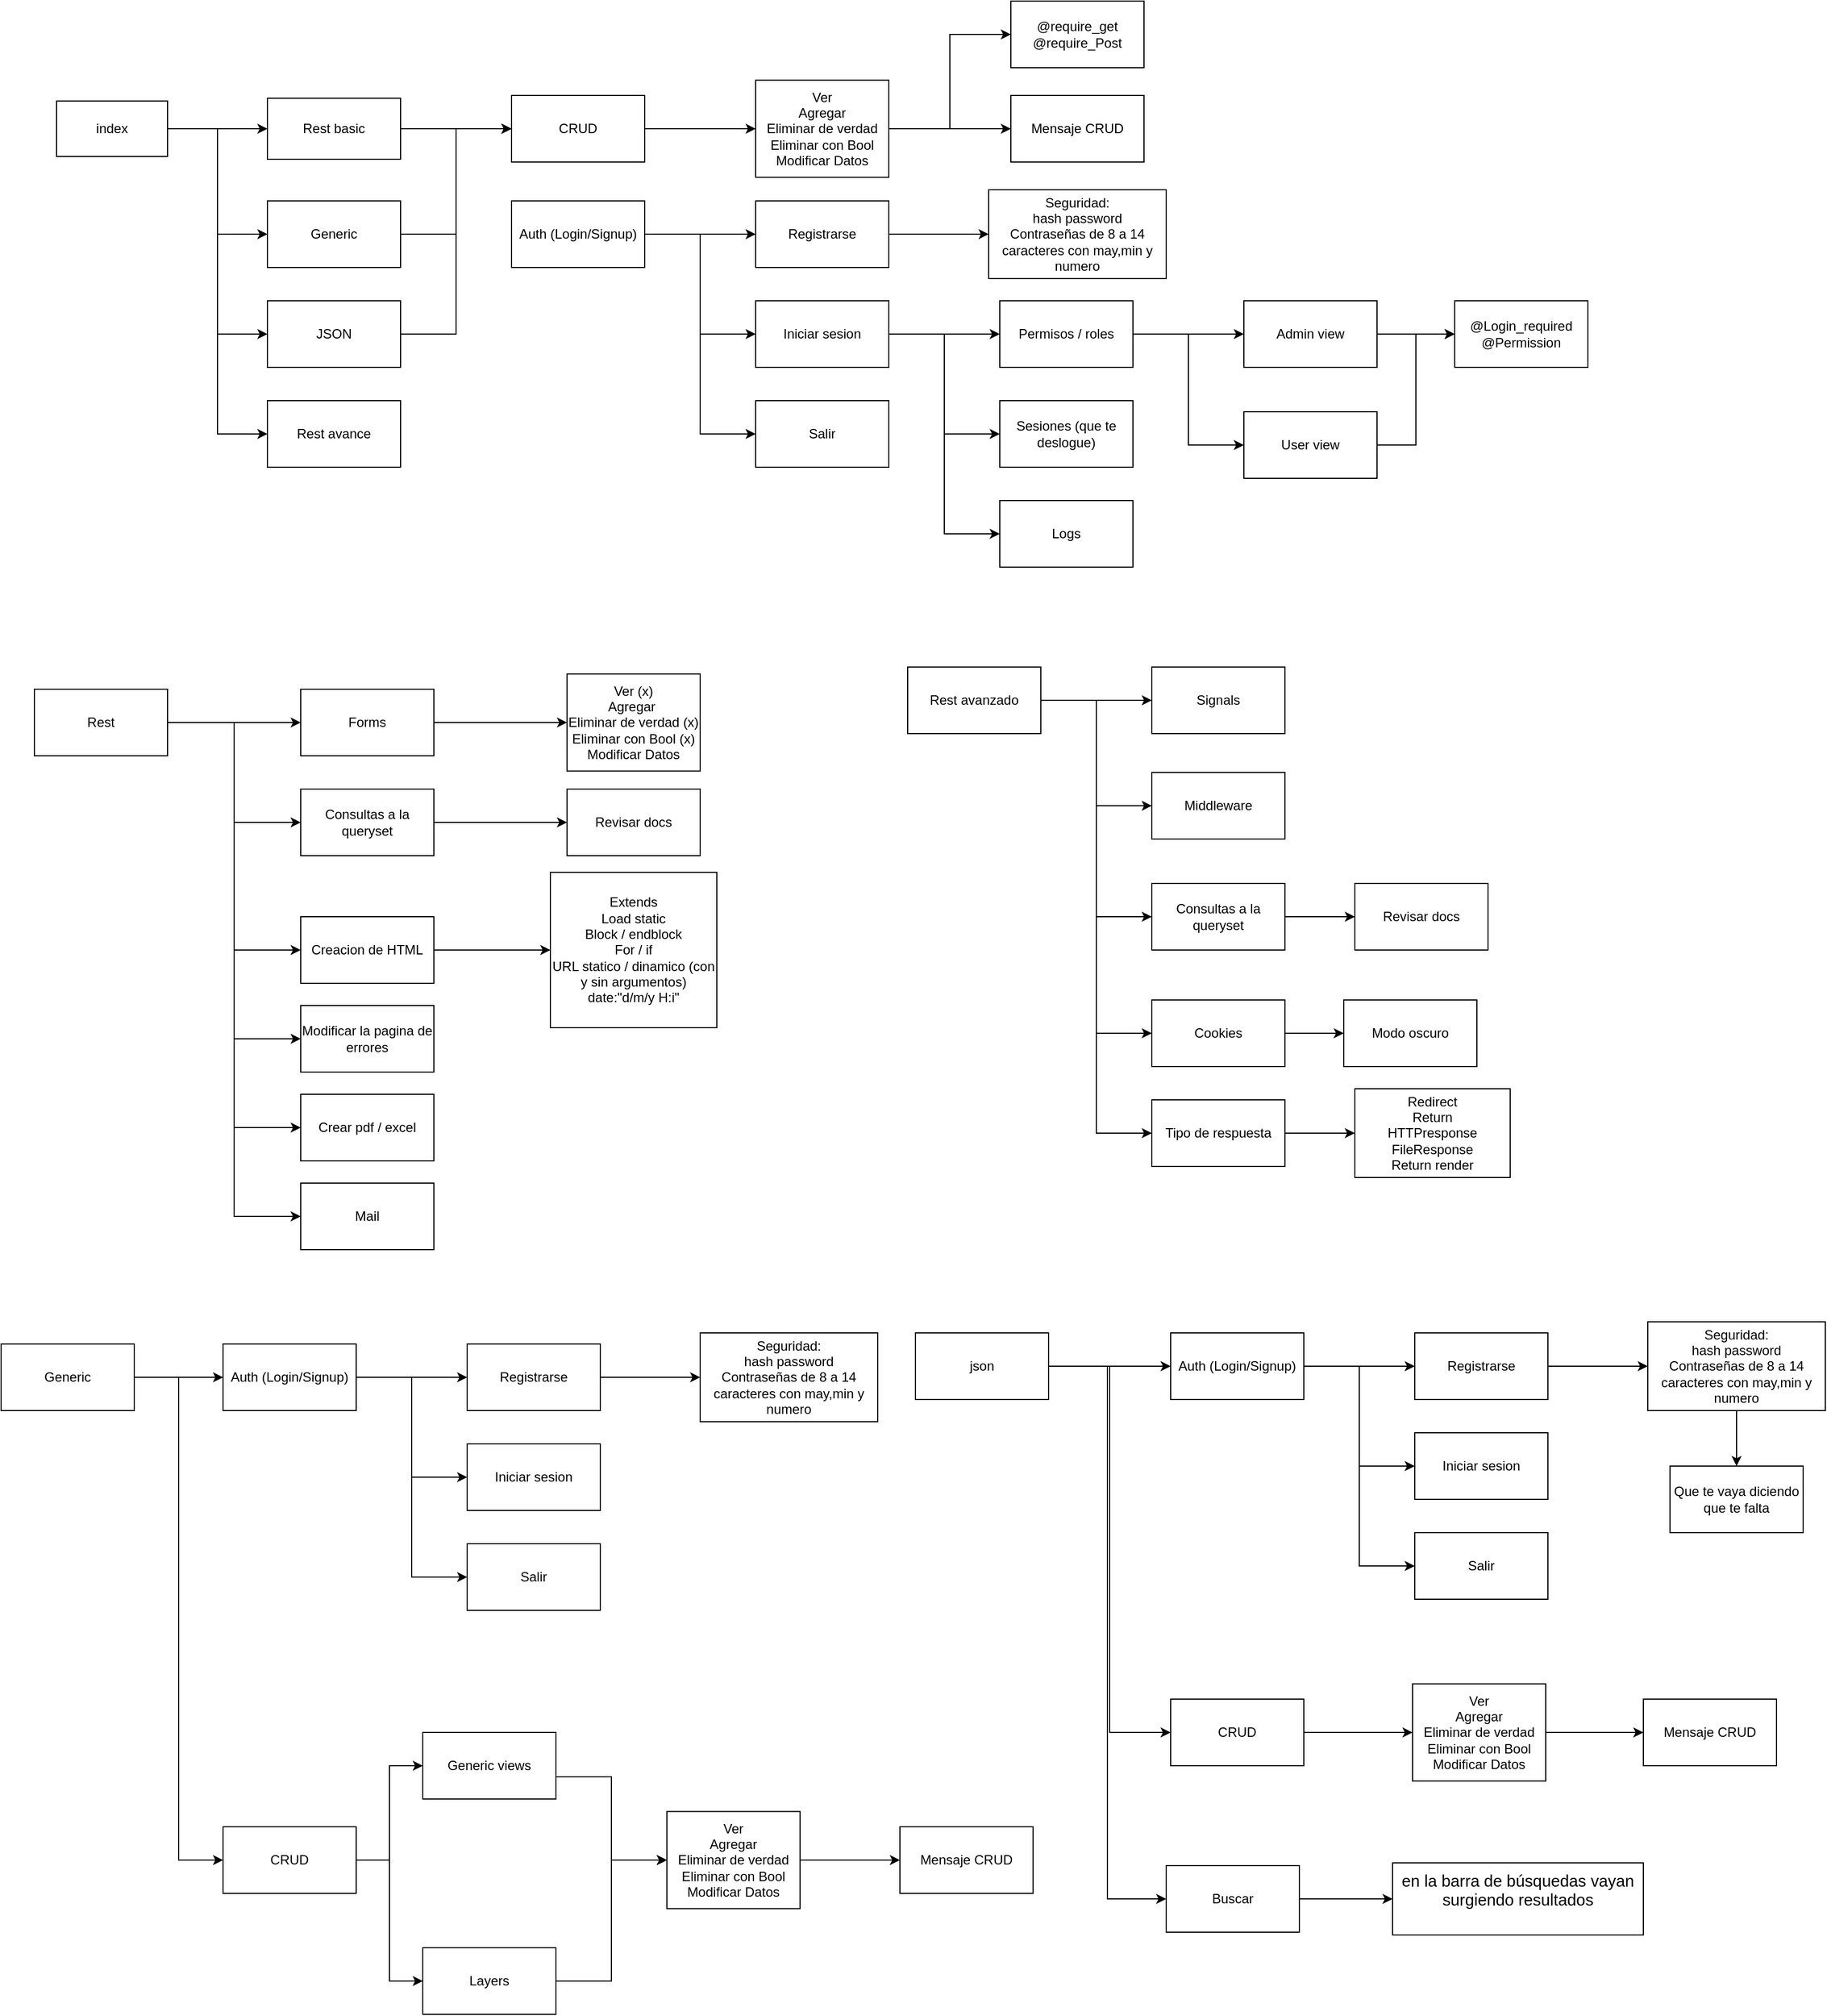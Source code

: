 <mxfile version="28.0.7">
  <diagram name="Página-1" id="XVA2jH9YttZUznENP4qI">
    <mxGraphModel dx="1974" dy="1081" grid="1" gridSize="10" guides="1" tooltips="1" connect="1" arrows="1" fold="1" page="1" pageScale="1" pageWidth="827" pageHeight="1169" math="0" shadow="0">
      <root>
        <mxCell id="0" />
        <mxCell id="1" parent="0" />
        <mxCell id="ERVywc2dRSn74LhgUMte-1" style="edgeStyle=orthogonalEdgeStyle;rounded=0;orthogonalLoop=1;jettySize=auto;html=1;exitX=1;exitY=0.5;exitDx=0;exitDy=0;entryX=0;entryY=0.5;entryDx=0;entryDy=0;" parent="1" source="ERVywc2dRSn74LhgUMte-6" target="ERVywc2dRSn74LhgUMte-8" edge="1">
          <mxGeometry relative="1" as="geometry" />
        </mxCell>
        <mxCell id="ERVywc2dRSn74LhgUMte-2" style="edgeStyle=orthogonalEdgeStyle;rounded=0;orthogonalLoop=1;jettySize=auto;html=1;exitX=1;exitY=0.5;exitDx=0;exitDy=0;entryX=0;entryY=0.5;entryDx=0;entryDy=0;" parent="1" source="ERVywc2dRSn74LhgUMte-6" target="ERVywc2dRSn74LhgUMte-9" edge="1">
          <mxGeometry relative="1" as="geometry" />
        </mxCell>
        <mxCell id="ERVywc2dRSn74LhgUMte-4" style="edgeStyle=orthogonalEdgeStyle;rounded=0;orthogonalLoop=1;jettySize=auto;html=1;exitX=1;exitY=0.5;exitDx=0;exitDy=0;entryX=0;entryY=0.5;entryDx=0;entryDy=0;" parent="1" source="ERVywc2dRSn74LhgUMte-6" target="ERVywc2dRSn74LhgUMte-14" edge="1">
          <mxGeometry relative="1" as="geometry" />
        </mxCell>
        <mxCell id="ERVywc2dRSn74LhgUMte-5" style="edgeStyle=orthogonalEdgeStyle;rounded=0;orthogonalLoop=1;jettySize=auto;html=1;exitX=1;exitY=0.5;exitDx=0;exitDy=0;entryX=0;entryY=0.5;entryDx=0;entryDy=0;" parent="1" source="ERVywc2dRSn74LhgUMte-6" target="ERVywc2dRSn74LhgUMte-16" edge="1">
          <mxGeometry relative="1" as="geometry" />
        </mxCell>
        <mxCell id="ERVywc2dRSn74LhgUMte-6" value="index" style="rounded=0;whiteSpace=wrap;html=1;" parent="1" vertex="1">
          <mxGeometry x="60" y="90" width="100" height="50" as="geometry" />
        </mxCell>
        <mxCell id="ERVywc2dRSn74LhgUMte-7" style="edgeStyle=orthogonalEdgeStyle;rounded=0;orthogonalLoop=1;jettySize=auto;html=1;exitX=1;exitY=0.5;exitDx=0;exitDy=0;entryX=0;entryY=0.5;entryDx=0;entryDy=0;" parent="1" source="ERVywc2dRSn74LhgUMte-8" target="ERVywc2dRSn74LhgUMte-18" edge="1">
          <mxGeometry relative="1" as="geometry" />
        </mxCell>
        <mxCell id="ERVywc2dRSn74LhgUMte-8" value="Rest basic" style="rounded=0;whiteSpace=wrap;html=1;fillColor=light-dark(#FFFFFF,#7EA6E0);" parent="1" vertex="1">
          <mxGeometry x="250" y="87.5" width="120" height="55" as="geometry" />
        </mxCell>
        <mxCell id="ERVywc2dRSn74LhgUMte-9" value="Rest avance" style="rounded=0;whiteSpace=wrap;html=1;" parent="1" vertex="1">
          <mxGeometry x="250" y="360" width="120" height="60" as="geometry" />
        </mxCell>
        <mxCell id="ERVywc2dRSn74LhgUMte-13" style="edgeStyle=orthogonalEdgeStyle;rounded=0;orthogonalLoop=1;jettySize=auto;html=1;exitX=1;exitY=0.5;exitDx=0;exitDy=0;entryX=0;entryY=0.5;entryDx=0;entryDy=0;" parent="1" source="ERVywc2dRSn74LhgUMte-14" target="ERVywc2dRSn74LhgUMte-18" edge="1">
          <mxGeometry relative="1" as="geometry" />
        </mxCell>
        <mxCell id="ERVywc2dRSn74LhgUMte-14" value="JSON" style="rounded=0;whiteSpace=wrap;html=1;fillColor=light-dark(#FFFFFF,#7EA6E0);" parent="1" vertex="1">
          <mxGeometry x="250" y="270" width="120" height="60" as="geometry" />
        </mxCell>
        <mxCell id="ERVywc2dRSn74LhgUMte-15" style="edgeStyle=orthogonalEdgeStyle;rounded=0;orthogonalLoop=1;jettySize=auto;html=1;exitX=1;exitY=0.5;exitDx=0;exitDy=0;entryX=0;entryY=0.5;entryDx=0;entryDy=0;" parent="1" source="ERVywc2dRSn74LhgUMte-16" target="ERVywc2dRSn74LhgUMte-18" edge="1">
          <mxGeometry relative="1" as="geometry" />
        </mxCell>
        <mxCell id="ERVywc2dRSn74LhgUMte-16" value="Generic" style="rounded=0;whiteSpace=wrap;html=1;fillColor=light-dark(#FFFFFF,#7EA6E0);" parent="1" vertex="1">
          <mxGeometry x="250" y="180" width="120" height="60" as="geometry" />
        </mxCell>
        <mxCell id="ERVywc2dRSn74LhgUMte-17" style="edgeStyle=orthogonalEdgeStyle;rounded=0;orthogonalLoop=1;jettySize=auto;html=1;exitX=1;exitY=0.5;exitDx=0;exitDy=0;entryX=0;entryY=0.5;entryDx=0;entryDy=0;" parent="1" source="ERVywc2dRSn74LhgUMte-18" target="ERVywc2dRSn74LhgUMte-21" edge="1">
          <mxGeometry relative="1" as="geometry" />
        </mxCell>
        <mxCell id="ERVywc2dRSn74LhgUMte-18" value="CRUD" style="rounded=0;whiteSpace=wrap;html=1;fillColor=light-dark(#FFFFFF,#7EA6E0);" parent="1" vertex="1">
          <mxGeometry x="470" y="85" width="120" height="60" as="geometry" />
        </mxCell>
        <mxCell id="ERVywc2dRSn74LhgUMte-19" style="edgeStyle=orthogonalEdgeStyle;rounded=0;orthogonalLoop=1;jettySize=auto;html=1;exitX=1;exitY=0.5;exitDx=0;exitDy=0;entryX=0;entryY=0.5;entryDx=0;entryDy=0;" parent="1" source="ERVywc2dRSn74LhgUMte-21" target="ERVywc2dRSn74LhgUMte-56" edge="1">
          <mxGeometry relative="1" as="geometry" />
        </mxCell>
        <mxCell id="ERVywc2dRSn74LhgUMte-20" style="edgeStyle=orthogonalEdgeStyle;rounded=0;orthogonalLoop=1;jettySize=auto;html=1;exitX=1;exitY=0.5;exitDx=0;exitDy=0;" parent="1" source="ERVywc2dRSn74LhgUMte-21" target="ERVywc2dRSn74LhgUMte-58" edge="1">
          <mxGeometry relative="1" as="geometry" />
        </mxCell>
        <mxCell id="ERVywc2dRSn74LhgUMte-21" value="Ver&lt;div&gt;Agregar&lt;/div&gt;&lt;div&gt;Eliminar de verdad&lt;/div&gt;&lt;div&gt;Eliminar con Bool&lt;/div&gt;&lt;div&gt;Modificar Datos&lt;/div&gt;" style="rounded=0;whiteSpace=wrap;html=1;fillColor=light-dark(#FFFFFF,#7EA6E0);" parent="1" vertex="1">
          <mxGeometry x="690" y="71.25" width="120" height="87.5" as="geometry" />
        </mxCell>
        <mxCell id="ERVywc2dRSn74LhgUMte-22" style="edgeStyle=orthogonalEdgeStyle;rounded=0;orthogonalLoop=1;jettySize=auto;html=1;exitX=1;exitY=0.5;exitDx=0;exitDy=0;entryX=0;entryY=0.5;entryDx=0;entryDy=0;" parent="1" source="ERVywc2dRSn74LhgUMte-25" target="ERVywc2dRSn74LhgUMte-27" edge="1">
          <mxGeometry relative="1" as="geometry" />
        </mxCell>
        <mxCell id="ERVywc2dRSn74LhgUMte-23" style="edgeStyle=orthogonalEdgeStyle;rounded=0;orthogonalLoop=1;jettySize=auto;html=1;exitX=1;exitY=0.5;exitDx=0;exitDy=0;entryX=0;entryY=0.5;entryDx=0;entryDy=0;" parent="1" source="ERVywc2dRSn74LhgUMte-25" target="ERVywc2dRSn74LhgUMte-31" edge="1">
          <mxGeometry relative="1" as="geometry" />
        </mxCell>
        <mxCell id="ERVywc2dRSn74LhgUMte-24" style="edgeStyle=orthogonalEdgeStyle;rounded=0;orthogonalLoop=1;jettySize=auto;html=1;exitX=1;exitY=0.5;exitDx=0;exitDy=0;entryX=0;entryY=0.5;entryDx=0;entryDy=0;" parent="1" source="ERVywc2dRSn74LhgUMte-25" target="ERVywc2dRSn74LhgUMte-38" edge="1">
          <mxGeometry relative="1" as="geometry" />
        </mxCell>
        <mxCell id="ERVywc2dRSn74LhgUMte-25" value="Auth (Login/Signup)" style="rounded=0;whiteSpace=wrap;html=1;fillColor=light-dark(#FFFFFF,#7EA6E0);" parent="1" vertex="1">
          <mxGeometry x="470" y="180" width="120" height="60" as="geometry" />
        </mxCell>
        <mxCell id="ERVywc2dRSn74LhgUMte-26" style="edgeStyle=orthogonalEdgeStyle;rounded=0;orthogonalLoop=1;jettySize=auto;html=1;exitX=1;exitY=0.5;exitDx=0;exitDy=0;entryX=0;entryY=0.5;entryDx=0;entryDy=0;" parent="1" source="ERVywc2dRSn74LhgUMte-27" target="ERVywc2dRSn74LhgUMte-32" edge="1">
          <mxGeometry relative="1" as="geometry" />
        </mxCell>
        <mxCell id="ERVywc2dRSn74LhgUMte-27" value="Registrarse" style="rounded=0;whiteSpace=wrap;html=1;fillColor=light-dark(#FFFFFF,#7EA6E0);" parent="1" vertex="1">
          <mxGeometry x="690" y="180" width="120" height="60" as="geometry" />
        </mxCell>
        <mxCell id="ERVywc2dRSn74LhgUMte-28" style="edgeStyle=orthogonalEdgeStyle;rounded=0;orthogonalLoop=1;jettySize=auto;html=1;exitX=1;exitY=0.5;exitDx=0;exitDy=0;" parent="1" source="ERVywc2dRSn74LhgUMte-31" target="ERVywc2dRSn74LhgUMte-35" edge="1">
          <mxGeometry relative="1" as="geometry" />
        </mxCell>
        <mxCell id="ERVywc2dRSn74LhgUMte-29" style="edgeStyle=orthogonalEdgeStyle;rounded=0;orthogonalLoop=1;jettySize=auto;html=1;exitX=1;exitY=0.5;exitDx=0;exitDy=0;entryX=0;entryY=0.5;entryDx=0;entryDy=0;" parent="1" source="ERVywc2dRSn74LhgUMte-31" target="ERVywc2dRSn74LhgUMte-36" edge="1">
          <mxGeometry relative="1" as="geometry" />
        </mxCell>
        <mxCell id="ERVywc2dRSn74LhgUMte-30" style="edgeStyle=orthogonalEdgeStyle;rounded=0;orthogonalLoop=1;jettySize=auto;html=1;exitX=1;exitY=0.5;exitDx=0;exitDy=0;entryX=0;entryY=0.5;entryDx=0;entryDy=0;" parent="1" source="ERVywc2dRSn74LhgUMte-31" target="ERVywc2dRSn74LhgUMte-37" edge="1">
          <mxGeometry relative="1" as="geometry" />
        </mxCell>
        <mxCell id="ERVywc2dRSn74LhgUMte-31" value="Iniciar sesion" style="rounded=0;whiteSpace=wrap;html=1;fillColor=light-dark(#FFFFFF,#7EA6E0);" parent="1" vertex="1">
          <mxGeometry x="690" y="270" width="120" height="60" as="geometry" />
        </mxCell>
        <mxCell id="ERVywc2dRSn74LhgUMte-32" value="Seguridad:&lt;div&gt;hash password&lt;/div&gt;&lt;div&gt;Contraseñas de 8 a 14 caracteres con may,min y numero&lt;/div&gt;" style="rounded=0;whiteSpace=wrap;html=1;fillColor=light-dark(#FFFFFF,#7EA6E0);" parent="1" vertex="1">
          <mxGeometry x="900" y="170" width="160" height="80" as="geometry" />
        </mxCell>
        <mxCell id="ERVywc2dRSn74LhgUMte-33" style="edgeStyle=orthogonalEdgeStyle;rounded=0;orthogonalLoop=1;jettySize=auto;html=1;exitX=1;exitY=0.5;exitDx=0;exitDy=0;" parent="1" source="ERVywc2dRSn74LhgUMte-35" target="ERVywc2dRSn74LhgUMte-40" edge="1">
          <mxGeometry relative="1" as="geometry" />
        </mxCell>
        <mxCell id="ERVywc2dRSn74LhgUMte-34" style="edgeStyle=orthogonalEdgeStyle;rounded=0;orthogonalLoop=1;jettySize=auto;html=1;exitX=1;exitY=0.5;exitDx=0;exitDy=0;entryX=0;entryY=0.5;entryDx=0;entryDy=0;" parent="1" source="ERVywc2dRSn74LhgUMte-35" target="ERVywc2dRSn74LhgUMte-42" edge="1">
          <mxGeometry relative="1" as="geometry" />
        </mxCell>
        <mxCell id="ERVywc2dRSn74LhgUMte-35" value="Permisos / roles" style="rounded=0;whiteSpace=wrap;html=1;fillColor=light-dark(#FFFFFF,#7EA6E0);" parent="1" vertex="1">
          <mxGeometry x="910" y="270" width="120" height="60" as="geometry" />
        </mxCell>
        <mxCell id="ERVywc2dRSn74LhgUMte-36" value="Sesiones (que te deslogue)" style="rounded=0;whiteSpace=wrap;html=1;fillColor=light-dark(#FFFFFF,#7EA6E0);" parent="1" vertex="1">
          <mxGeometry x="910" y="360" width="120" height="60" as="geometry" />
        </mxCell>
        <mxCell id="ERVywc2dRSn74LhgUMte-37" value="Logs" style="rounded=0;whiteSpace=wrap;html=1;fillColor=light-dark(#FFFFFF,#7EA6E0);" parent="1" vertex="1">
          <mxGeometry x="910" y="450" width="120" height="60" as="geometry" />
        </mxCell>
        <mxCell id="ERVywc2dRSn74LhgUMte-38" value="Salir" style="rounded=0;whiteSpace=wrap;html=1;fillColor=light-dark(#FFFFFF,#7EA6E0);" parent="1" vertex="1">
          <mxGeometry x="690" y="360" width="120" height="60" as="geometry" />
        </mxCell>
        <mxCell id="ERVywc2dRSn74LhgUMte-39" style="edgeStyle=orthogonalEdgeStyle;rounded=0;orthogonalLoop=1;jettySize=auto;html=1;exitX=1;exitY=0.5;exitDx=0;exitDy=0;entryX=0;entryY=0.5;entryDx=0;entryDy=0;" parent="1" source="ERVywc2dRSn74LhgUMte-40" target="ERVywc2dRSn74LhgUMte-55" edge="1">
          <mxGeometry relative="1" as="geometry" />
        </mxCell>
        <mxCell id="ERVywc2dRSn74LhgUMte-40" value="Admin view" style="rounded=0;whiteSpace=wrap;html=1;fillColor=light-dark(#FFFFFF,#7EA6E0);" parent="1" vertex="1">
          <mxGeometry x="1130" y="270" width="120" height="60" as="geometry" />
        </mxCell>
        <mxCell id="ERVywc2dRSn74LhgUMte-41" style="edgeStyle=orthogonalEdgeStyle;rounded=0;orthogonalLoop=1;jettySize=auto;html=1;exitX=1;exitY=0.5;exitDx=0;exitDy=0;entryX=0;entryY=0.5;entryDx=0;entryDy=0;" parent="1" source="ERVywc2dRSn74LhgUMte-42" target="ERVywc2dRSn74LhgUMte-55" edge="1">
          <mxGeometry relative="1" as="geometry" />
        </mxCell>
        <mxCell id="ERVywc2dRSn74LhgUMte-42" value="User view" style="rounded=0;whiteSpace=wrap;html=1;fillColor=light-dark(#FFFFFF,#7EA6E0);" parent="1" vertex="1">
          <mxGeometry x="1130" y="370" width="120" height="60" as="geometry" />
        </mxCell>
        <mxCell id="ERVywc2dRSn74LhgUMte-43" style="edgeStyle=orthogonalEdgeStyle;rounded=0;orthogonalLoop=1;jettySize=auto;html=1;exitX=1;exitY=0.5;exitDx=0;exitDy=0;entryX=0;entryY=0.5;entryDx=0;entryDy=0;" parent="1" source="ERVywc2dRSn74LhgUMte-48" target="ERVywc2dRSn74LhgUMte-53" edge="1">
          <mxGeometry relative="1" as="geometry" />
        </mxCell>
        <mxCell id="ERVywc2dRSn74LhgUMte-44" style="edgeStyle=orthogonalEdgeStyle;rounded=0;orthogonalLoop=1;jettySize=auto;html=1;exitX=1;exitY=0.5;exitDx=0;exitDy=0;entryX=0;entryY=0.5;entryDx=0;entryDy=0;" parent="1" source="ERVywc2dRSn74LhgUMte-48" target="ERVywc2dRSn74LhgUMte-57" edge="1">
          <mxGeometry relative="1" as="geometry" />
        </mxCell>
        <mxCell id="ERVywc2dRSn74LhgUMte-45" style="edgeStyle=orthogonalEdgeStyle;rounded=0;orthogonalLoop=1;jettySize=auto;html=1;exitX=1;exitY=0.5;exitDx=0;exitDy=0;entryX=0;entryY=0.5;entryDx=0;entryDy=0;" parent="1" source="ERVywc2dRSn74LhgUMte-48" target="ERVywc2dRSn74LhgUMte-64" edge="1">
          <mxGeometry relative="1" as="geometry" />
        </mxCell>
        <mxCell id="ERVywc2dRSn74LhgUMte-46" style="edgeStyle=orthogonalEdgeStyle;rounded=0;orthogonalLoop=1;jettySize=auto;html=1;exitX=1;exitY=0.5;exitDx=0;exitDy=0;entryX=0;entryY=0.5;entryDx=0;entryDy=0;" parent="1" source="ERVywc2dRSn74LhgUMte-48" target="ERVywc2dRSn74LhgUMte-67" edge="1">
          <mxGeometry relative="1" as="geometry" />
        </mxCell>
        <mxCell id="ERVywc2dRSn74LhgUMte-47" style="edgeStyle=orthogonalEdgeStyle;rounded=0;orthogonalLoop=1;jettySize=auto;html=1;exitX=1;exitY=0.5;exitDx=0;exitDy=0;entryX=0;entryY=0.5;entryDx=0;entryDy=0;" parent="1" source="ERVywc2dRSn74LhgUMte-48" target="ERVywc2dRSn74LhgUMte-68" edge="1">
          <mxGeometry relative="1" as="geometry" />
        </mxCell>
        <mxCell id="ERVywc2dRSn74LhgUMte-48" value="Rest" style="rounded=0;whiteSpace=wrap;html=1;fillColor=light-dark(#FFFFFF,#7EA6E0);" parent="1" vertex="1">
          <mxGeometry x="40" y="620" width="120" height="60" as="geometry" />
        </mxCell>
        <mxCell id="ERVywc2dRSn74LhgUMte-49" style="edgeStyle=orthogonalEdgeStyle;rounded=0;orthogonalLoop=1;jettySize=auto;html=1;exitX=1;exitY=0.5;exitDx=0;exitDy=0;entryX=0;entryY=0.5;entryDx=0;entryDy=0;fillColor=light-dark(#FFFFFF,transparent);" parent="1" source="ERVywc2dRSn74LhgUMte-50" target="ERVywc2dRSn74LhgUMte-51" edge="1">
          <mxGeometry relative="1" as="geometry" />
        </mxCell>
        <mxCell id="ERVywc2dRSn74LhgUMte-50" value="Tipo de respuesta" style="rounded=0;whiteSpace=wrap;html=1;fillColor=light-dark(#FFFFFF,transparent);" parent="1" vertex="1">
          <mxGeometry x="1047" y="990" width="120" height="60" as="geometry" />
        </mxCell>
        <mxCell id="ERVywc2dRSn74LhgUMte-51" value="Redirect&lt;div&gt;Return&lt;/div&gt;&lt;div&gt;HTTPresponse&lt;/div&gt;&lt;div&gt;FileResponse&lt;/div&gt;&lt;div&gt;Return render&lt;/div&gt;" style="rounded=0;whiteSpace=wrap;html=1;fillColor=light-dark(#FFFFFF,transparent);" parent="1" vertex="1">
          <mxGeometry x="1230" y="980" width="140" height="80" as="geometry" />
        </mxCell>
        <mxCell id="ERVywc2dRSn74LhgUMte-52" style="edgeStyle=orthogonalEdgeStyle;rounded=0;orthogonalLoop=1;jettySize=auto;html=1;exitX=1;exitY=0.5;exitDx=0;exitDy=0;entryX=0;entryY=0.5;entryDx=0;entryDy=0;" parent="1" source="ERVywc2dRSn74LhgUMte-53" target="ERVywc2dRSn74LhgUMte-54" edge="1">
          <mxGeometry relative="1" as="geometry" />
        </mxCell>
        <mxCell id="ERVywc2dRSn74LhgUMte-53" value="Consultas a la queryset" style="rounded=0;whiteSpace=wrap;html=1;fillColor=light-dark(#FFFFFF,#7EA6E0);" parent="1" vertex="1">
          <mxGeometry x="280" y="710" width="120" height="60" as="geometry" />
        </mxCell>
        <mxCell id="ERVywc2dRSn74LhgUMte-54" value="Revisar docs" style="rounded=0;whiteSpace=wrap;html=1;fillColor=light-dark(#FFFFFF,#7EA6E0);" parent="1" vertex="1">
          <mxGeometry x="520" y="710" width="120" height="60" as="geometry" />
        </mxCell>
        <mxCell id="ERVywc2dRSn74LhgUMte-55" value="@Login_required&lt;div&gt;@Permission&lt;/div&gt;" style="rounded=0;whiteSpace=wrap;html=1;fillColor=light-dark(#FFFFFF,#7EA6E0);" parent="1" vertex="1">
          <mxGeometry x="1320" y="270" width="120" height="60" as="geometry" />
        </mxCell>
        <mxCell id="ERVywc2dRSn74LhgUMte-56" value="@require_get&lt;div&gt;@require_Post&lt;/div&gt;" style="rounded=0;whiteSpace=wrap;html=1;fillColor=light-dark(#FFFFFF,#7EA6E0);" parent="1" vertex="1">
          <mxGeometry x="920" width="120" height="60" as="geometry" />
        </mxCell>
        <mxCell id="ERVywc2dRSn74LhgUMte-57" value="Modificar la pagina de errores" style="rounded=0;whiteSpace=wrap;html=1;fillColor=light-dark(#FFFFFF,#7EA6E0);" parent="1" vertex="1">
          <mxGeometry x="280" y="905" width="120" height="60" as="geometry" />
        </mxCell>
        <mxCell id="ERVywc2dRSn74LhgUMte-58" value="Mensaje CRUD" style="rounded=0;whiteSpace=wrap;html=1;fillColor=light-dark(#FFFFFF,#7EA6E0);" parent="1" vertex="1">
          <mxGeometry x="920" y="85" width="120" height="60" as="geometry" />
        </mxCell>
        <mxCell id="ERVywc2dRSn74LhgUMte-59" value="" style="edgeStyle=orthogonalEdgeStyle;rounded=0;orthogonalLoop=1;jettySize=auto;html=1;exitX=1;exitY=0.5;exitDx=0;exitDy=0;entryX=0;entryY=0.5;entryDx=0;entryDy=0;" parent="1" source="ERVywc2dRSn74LhgUMte-48" target="ERVywc2dRSn74LhgUMte-61" edge="1">
          <mxGeometry relative="1" as="geometry">
            <mxPoint x="160" y="625" as="sourcePoint" />
            <mxPoint x="280" y="945" as="targetPoint" />
          </mxGeometry>
        </mxCell>
        <mxCell id="ERVywc2dRSn74LhgUMte-60" style="edgeStyle=orthogonalEdgeStyle;rounded=0;orthogonalLoop=1;jettySize=auto;html=1;exitX=1;exitY=0.5;exitDx=0;exitDy=0;entryX=0;entryY=0.5;entryDx=0;entryDy=0;" parent="1" source="ERVywc2dRSn74LhgUMte-61" target="ERVywc2dRSn74LhgUMte-62" edge="1">
          <mxGeometry relative="1" as="geometry" />
        </mxCell>
        <mxCell id="ERVywc2dRSn74LhgUMte-61" value="Creacion de HTML" style="rounded=0;whiteSpace=wrap;html=1;fillColor=light-dark(#FFFFFF,#7EA6E0);" parent="1" vertex="1">
          <mxGeometry x="280" y="825" width="120" height="60" as="geometry" />
        </mxCell>
        <mxCell id="ERVywc2dRSn74LhgUMte-62" value="Extends&lt;div&gt;Load static&lt;/div&gt;&lt;div&gt;Block / endblock&lt;/div&gt;&lt;div&gt;For / if&lt;/div&gt;&lt;div&gt;URL statico / dinamico (con y sin argumentos)&lt;/div&gt;&lt;div&gt;date:&quot;d/m/y H:i&quot;&lt;/div&gt;" style="rounded=0;whiteSpace=wrap;html=1;fillColor=light-dark(#FFFFFF,#7EA6E0);" parent="1" vertex="1">
          <mxGeometry x="505" y="785" width="150" height="140" as="geometry" />
        </mxCell>
        <mxCell id="ERVywc2dRSn74LhgUMte-63" style="edgeStyle=orthogonalEdgeStyle;rounded=0;orthogonalLoop=1;jettySize=auto;html=1;exitX=1;exitY=0.5;exitDx=0;exitDy=0;entryX=0;entryY=0.5;entryDx=0;entryDy=0;" parent="1" source="ERVywc2dRSn74LhgUMte-64" target="ERVywc2dRSn74LhgUMte-81" edge="1">
          <mxGeometry relative="1" as="geometry" />
        </mxCell>
        <mxCell id="ERVywc2dRSn74LhgUMte-64" value="Forms" style="rounded=0;whiteSpace=wrap;html=1;fillColor=light-dark(#FFFFFF,#7EA6E0);" parent="1" vertex="1">
          <mxGeometry x="280" y="620" width="120" height="60" as="geometry" />
        </mxCell>
        <mxCell id="ERVywc2dRSn74LhgUMte-65" value="Signals" style="rounded=0;whiteSpace=wrap;html=1;fillColor=light-dark(#FFFFFF,transparent);" parent="1" vertex="1">
          <mxGeometry x="1047" y="600" width="120" height="60" as="geometry" />
        </mxCell>
        <mxCell id="ERVywc2dRSn74LhgUMte-66" value="Middleware" style="rounded=0;whiteSpace=wrap;html=1;fillColor=light-dark(#FFFFFF,transparent);" parent="1" vertex="1">
          <mxGeometry x="1047" y="695" width="120" height="60" as="geometry" />
        </mxCell>
        <mxCell id="ERVywc2dRSn74LhgUMte-67" value="Mail" style="rounded=0;whiteSpace=wrap;html=1;fillColor=light-dark(#FFFFFF,#7EA6E0);" parent="1" vertex="1">
          <mxGeometry x="280" y="1065" width="120" height="60" as="geometry" />
        </mxCell>
        <mxCell id="ERVywc2dRSn74LhgUMte-68" value="Crear pdf / excel" style="rounded=0;whiteSpace=wrap;html=1;fillColor=light-dark(#FFFFFF,#7EA6E0);" parent="1" vertex="1">
          <mxGeometry x="280" y="985" width="120" height="60" as="geometry" />
        </mxCell>
        <mxCell id="ERVywc2dRSn74LhgUMte-69" style="edgeStyle=orthogonalEdgeStyle;rounded=0;orthogonalLoop=1;jettySize=auto;html=1;exitX=1;exitY=0.5;exitDx=0;exitDy=0;entryX=0;entryY=0.5;entryDx=0;entryDy=0;fillColor=light-dark(#FFFFFF,transparent);" parent="1" source="ERVywc2dRSn74LhgUMte-74" target="ERVywc2dRSn74LhgUMte-65" edge="1">
          <mxGeometry relative="1" as="geometry" />
        </mxCell>
        <mxCell id="ERVywc2dRSn74LhgUMte-70" style="edgeStyle=orthogonalEdgeStyle;rounded=0;orthogonalLoop=1;jettySize=auto;html=1;exitX=1;exitY=0.5;exitDx=0;exitDy=0;entryX=0;entryY=0.5;entryDx=0;entryDy=0;fillColor=light-dark(#FFFFFF,transparent);" parent="1" source="ERVywc2dRSn74LhgUMte-74" target="ERVywc2dRSn74LhgUMte-66" edge="1">
          <mxGeometry relative="1" as="geometry" />
        </mxCell>
        <mxCell id="ERVywc2dRSn74LhgUMte-71" style="edgeStyle=orthogonalEdgeStyle;rounded=0;orthogonalLoop=1;jettySize=auto;html=1;exitX=1;exitY=0.5;exitDx=0;exitDy=0;entryX=0;entryY=0.5;entryDx=0;entryDy=0;fillColor=light-dark(#FFFFFF,transparent);" parent="1" source="ERVywc2dRSn74LhgUMte-74" target="ERVywc2dRSn74LhgUMte-76" edge="1">
          <mxGeometry relative="1" as="geometry" />
        </mxCell>
        <mxCell id="ERVywc2dRSn74LhgUMte-72" style="edgeStyle=orthogonalEdgeStyle;rounded=0;orthogonalLoop=1;jettySize=auto;html=1;exitX=1;exitY=0.5;exitDx=0;exitDy=0;entryX=0;entryY=0.5;entryDx=0;entryDy=0;fillColor=light-dark(#FFFFFF,transparent);" parent="1" source="ERVywc2dRSn74LhgUMte-74" target="ERVywc2dRSn74LhgUMte-79" edge="1">
          <mxGeometry relative="1" as="geometry" />
        </mxCell>
        <mxCell id="ERVywc2dRSn74LhgUMte-73" style="edgeStyle=orthogonalEdgeStyle;rounded=0;orthogonalLoop=1;jettySize=auto;html=1;exitX=1;exitY=0.5;exitDx=0;exitDy=0;entryX=0;entryY=0.5;entryDx=0;entryDy=0;fillColor=light-dark(#FFFFFF,transparent);" parent="1" source="ERVywc2dRSn74LhgUMte-74" target="ERVywc2dRSn74LhgUMte-50" edge="1">
          <mxGeometry relative="1" as="geometry" />
        </mxCell>
        <mxCell id="ERVywc2dRSn74LhgUMte-74" value="Rest avanzado" style="rounded=0;whiteSpace=wrap;html=1;fillColor=light-dark(#FFFFFF,transparent);" parent="1" vertex="1">
          <mxGeometry x="827" y="600" width="120" height="60" as="geometry" />
        </mxCell>
        <mxCell id="ERVywc2dRSn74LhgUMte-75" style="edgeStyle=orthogonalEdgeStyle;rounded=0;orthogonalLoop=1;jettySize=auto;html=1;exitX=1;exitY=0.5;exitDx=0;exitDy=0;entryX=0;entryY=0.5;entryDx=0;entryDy=0;fillColor=light-dark(#FFFFFF,transparent);" parent="1" source="ERVywc2dRSn74LhgUMte-76" target="ERVywc2dRSn74LhgUMte-77" edge="1">
          <mxGeometry relative="1" as="geometry" />
        </mxCell>
        <mxCell id="ERVywc2dRSn74LhgUMte-76" value="Consultas a la queryset" style="rounded=0;whiteSpace=wrap;html=1;fillColor=light-dark(#FFFFFF,transparent);" parent="1" vertex="1">
          <mxGeometry x="1047" y="795" width="120" height="60" as="geometry" />
        </mxCell>
        <mxCell id="ERVywc2dRSn74LhgUMte-77" value="Revisar docs" style="rounded=0;whiteSpace=wrap;html=1;fillColor=light-dark(#FFFFFF,transparent);" parent="1" vertex="1">
          <mxGeometry x="1230" y="795" width="120" height="60" as="geometry" />
        </mxCell>
        <mxCell id="ERVywc2dRSn74LhgUMte-78" style="edgeStyle=orthogonalEdgeStyle;rounded=0;orthogonalLoop=1;jettySize=auto;html=1;exitX=1;exitY=0.5;exitDx=0;exitDy=0;fillColor=light-dark(#FFFFFF,transparent);" parent="1" source="ERVywc2dRSn74LhgUMte-79" target="ERVywc2dRSn74LhgUMte-80" edge="1">
          <mxGeometry relative="1" as="geometry" />
        </mxCell>
        <mxCell id="ERVywc2dRSn74LhgUMte-79" value="Cookies" style="rounded=0;whiteSpace=wrap;html=1;fillColor=light-dark(#FFFFFF,transparent);" parent="1" vertex="1">
          <mxGeometry x="1047" y="900" width="120" height="60" as="geometry" />
        </mxCell>
        <mxCell id="ERVywc2dRSn74LhgUMte-80" value="Modo oscuro" style="rounded=0;whiteSpace=wrap;html=1;fillColor=light-dark(#FFFFFF,transparent);" parent="1" vertex="1">
          <mxGeometry x="1220" y="900" width="120" height="60" as="geometry" />
        </mxCell>
        <mxCell id="ERVywc2dRSn74LhgUMte-81" value="Ver (x)&lt;div&gt;Agregar&amp;nbsp;&lt;/div&gt;&lt;div&gt;Eliminar de verdad&amp;nbsp;&lt;span style=&quot;background-color: transparent; color: light-dark(rgb(0, 0, 0), rgb(255, 255, 255));&quot;&gt;(x)&lt;/span&gt;&lt;/div&gt;&lt;div&gt;Eliminar con Bool (x)&lt;/div&gt;&lt;div&gt;Modificar Datos&lt;/div&gt;" style="rounded=0;whiteSpace=wrap;html=1;strokeColor=light-dark(#000000,#9AC7BF);fillColor=light-dark(#FFFFFF,#9AC7BF);" parent="1" vertex="1">
          <mxGeometry x="520" y="606.25" width="120" height="87.5" as="geometry" />
        </mxCell>
        <mxCell id="ERVywc2dRSn74LhgUMte-82" style="edgeStyle=orthogonalEdgeStyle;rounded=0;orthogonalLoop=1;jettySize=auto;html=1;exitX=1;exitY=0.5;exitDx=0;exitDy=0;entryX=0;entryY=0.5;entryDx=0;entryDy=0;" parent="1" source="ERVywc2dRSn74LhgUMte-84" target="ERVywc2dRSn74LhgUMte-88" edge="1">
          <mxGeometry relative="1" as="geometry" />
        </mxCell>
        <mxCell id="ERVywc2dRSn74LhgUMte-83" style="edgeStyle=orthogonalEdgeStyle;rounded=0;orthogonalLoop=1;jettySize=auto;html=1;exitX=1;exitY=0.5;exitDx=0;exitDy=0;entryX=0;entryY=0.5;entryDx=0;entryDy=0;" parent="1" source="ERVywc2dRSn74LhgUMte-84" target="ERVywc2dRSn74LhgUMte-96" edge="1">
          <mxGeometry relative="1" as="geometry" />
        </mxCell>
        <mxCell id="ERVywc2dRSn74LhgUMte-84" value="Generic" style="rounded=0;whiteSpace=wrap;html=1;fillColor=light-dark(#FFFFFF,#7EA6E0);" parent="1" vertex="1">
          <mxGeometry x="10" y="1210" width="120" height="60" as="geometry" />
        </mxCell>
        <mxCell id="ERVywc2dRSn74LhgUMte-85" style="edgeStyle=orthogonalEdgeStyle;rounded=0;orthogonalLoop=1;jettySize=auto;html=1;exitX=1;exitY=0.5;exitDx=0;exitDy=0;entryX=0;entryY=0.5;entryDx=0;entryDy=0;fillColor=light-dark(transparent,#7EA6E0);" parent="1" source="ERVywc2dRSn74LhgUMte-88" target="ERVywc2dRSn74LhgUMte-90" edge="1">
          <mxGeometry relative="1" as="geometry" />
        </mxCell>
        <mxCell id="ERVywc2dRSn74LhgUMte-86" style="edgeStyle=orthogonalEdgeStyle;rounded=0;orthogonalLoop=1;jettySize=auto;html=1;exitX=1;exitY=0.5;exitDx=0;exitDy=0;entryX=0;entryY=0.5;entryDx=0;entryDy=0;fillColor=light-dark(transparent,#7EA6E0);" parent="1" source="ERVywc2dRSn74LhgUMte-88" target="ERVywc2dRSn74LhgUMte-91" edge="1">
          <mxGeometry relative="1" as="geometry" />
        </mxCell>
        <mxCell id="ERVywc2dRSn74LhgUMte-87" style="edgeStyle=orthogonalEdgeStyle;rounded=0;orthogonalLoop=1;jettySize=auto;html=1;exitX=1;exitY=0.5;exitDx=0;exitDy=0;entryX=0;entryY=0.5;entryDx=0;entryDy=0;fillColor=light-dark(transparent,#7EA6E0);" parent="1" source="ERVywc2dRSn74LhgUMte-88" target="ERVywc2dRSn74LhgUMte-93" edge="1">
          <mxGeometry relative="1" as="geometry" />
        </mxCell>
        <mxCell id="ERVywc2dRSn74LhgUMte-88" value="Auth (Login/Signup)" style="rounded=0;whiteSpace=wrap;html=1;fillColor=light-dark(transparent,#7EA6E0);" parent="1" vertex="1">
          <mxGeometry x="210" y="1210" width="120" height="60" as="geometry" />
        </mxCell>
        <mxCell id="ERVywc2dRSn74LhgUMte-89" style="edgeStyle=orthogonalEdgeStyle;rounded=0;orthogonalLoop=1;jettySize=auto;html=1;exitX=1;exitY=0.5;exitDx=0;exitDy=0;entryX=0;entryY=0.5;entryDx=0;entryDy=0;fillColor=light-dark(transparent,#7EA6E0);" parent="1" source="ERVywc2dRSn74LhgUMte-90" target="ERVywc2dRSn74LhgUMte-92" edge="1">
          <mxGeometry relative="1" as="geometry" />
        </mxCell>
        <mxCell id="ERVywc2dRSn74LhgUMte-90" value="Registrarse" style="rounded=0;whiteSpace=wrap;html=1;fillColor=light-dark(transparent,#7EA6E0);" parent="1" vertex="1">
          <mxGeometry x="430" y="1210" width="120" height="60" as="geometry" />
        </mxCell>
        <mxCell id="ERVywc2dRSn74LhgUMte-91" value="Iniciar sesion" style="rounded=0;whiteSpace=wrap;html=1;fillColor=light-dark(transparent,#7EA6E0);" parent="1" vertex="1">
          <mxGeometry x="430" y="1300" width="120" height="60" as="geometry" />
        </mxCell>
        <mxCell id="ERVywc2dRSn74LhgUMte-92" value="Seguridad:&lt;div&gt;hash password&lt;/div&gt;&lt;div&gt;Contraseñas de 8 a 14 caracteres con may,min y numero&lt;/div&gt;" style="rounded=0;whiteSpace=wrap;html=1;fillColor=light-dark(transparent,#7EA6E0);" parent="1" vertex="1">
          <mxGeometry x="640" y="1200" width="160" height="80" as="geometry" />
        </mxCell>
        <mxCell id="ERVywc2dRSn74LhgUMte-93" value="Salir" style="rounded=0;whiteSpace=wrap;html=1;fillColor=light-dark(transparent,#7EA6E0);" parent="1" vertex="1">
          <mxGeometry x="430" y="1390" width="120" height="60" as="geometry" />
        </mxCell>
        <mxCell id="ERVywc2dRSn74LhgUMte-94" style="edgeStyle=orthogonalEdgeStyle;rounded=0;orthogonalLoop=1;jettySize=auto;html=1;exitX=1;exitY=0.5;exitDx=0;exitDy=0;entryX=0;entryY=0.5;entryDx=0;entryDy=0;fillColor=light-dark(transparent,#7EA6E0);" parent="1" source="ERVywc2dRSn74LhgUMte-96" target="ERVywc2dRSn74LhgUMte-103" edge="1">
          <mxGeometry relative="1" as="geometry" />
        </mxCell>
        <mxCell id="ERVywc2dRSn74LhgUMte-95" style="edgeStyle=orthogonalEdgeStyle;rounded=0;orthogonalLoop=1;jettySize=auto;html=1;exitX=1;exitY=0.5;exitDx=0;exitDy=0;entryX=0;entryY=0.5;entryDx=0;entryDy=0;fillColor=light-dark(transparent,#7EA6E0);" parent="1" source="ERVywc2dRSn74LhgUMte-96" target="ERVywc2dRSn74LhgUMte-105" edge="1">
          <mxGeometry relative="1" as="geometry">
            <Array as="points">
              <mxPoint x="360" y="1675" />
              <mxPoint x="360" y="1784" />
            </Array>
          </mxGeometry>
        </mxCell>
        <mxCell id="ERVywc2dRSn74LhgUMte-96" value="CRUD" style="rounded=0;whiteSpace=wrap;html=1;fillColor=light-dark(transparent,#7EA6E0);" parent="1" vertex="1">
          <mxGeometry x="210" y="1645" width="120" height="60" as="geometry" />
        </mxCell>
        <mxCell id="ERVywc2dRSn74LhgUMte-98" style="edgeStyle=orthogonalEdgeStyle;rounded=0;orthogonalLoop=1;jettySize=auto;html=1;exitX=1;exitY=0.5;exitDx=0;exitDy=0;fillColor=none;" parent="1" source="ERVywc2dRSn74LhgUMte-99" target="ERVywc2dRSn74LhgUMte-101" edge="1">
          <mxGeometry relative="1" as="geometry" />
        </mxCell>
        <mxCell id="ERVywc2dRSn74LhgUMte-99" value="Ver&lt;div&gt;Agregar&lt;/div&gt;&lt;div&gt;Eliminar de verdad&lt;/div&gt;&lt;div&gt;Eliminar con Bool&lt;/div&gt;&lt;div&gt;Modificar Datos&lt;/div&gt;" style="rounded=0;whiteSpace=wrap;html=1;fillColor=light-dark(transparent,#7EA6E0);" parent="1" vertex="1">
          <mxGeometry x="610" y="1631.25" width="120" height="87.5" as="geometry" />
        </mxCell>
        <mxCell id="ERVywc2dRSn74LhgUMte-101" value="Mensaje CRUD" style="rounded=0;whiteSpace=wrap;html=1;fillColor=light-dark(#FFFFFF,#7EA6E0);" parent="1" vertex="1">
          <mxGeometry x="820" y="1645" width="120" height="60" as="geometry" />
        </mxCell>
        <mxCell id="ERVywc2dRSn74LhgUMte-102" style="edgeStyle=orthogonalEdgeStyle;rounded=0;orthogonalLoop=1;jettySize=auto;html=1;exitX=1;exitY=0.5;exitDx=0;exitDy=0;entryX=0;entryY=0.5;entryDx=0;entryDy=0;fillColor=light-dark(transparent,#7EA6E0);" parent="1" source="ERVywc2dRSn74LhgUMte-103" target="ERVywc2dRSn74LhgUMte-99" edge="1">
          <mxGeometry relative="1" as="geometry">
            <Array as="points">
              <mxPoint x="560" y="1600" />
              <mxPoint x="560" y="1675" />
            </Array>
          </mxGeometry>
        </mxCell>
        <mxCell id="ERVywc2dRSn74LhgUMte-103" value="Generic views" style="rounded=0;whiteSpace=wrap;html=1;fillColor=light-dark(transparent,#7EA6E0);" parent="1" vertex="1">
          <mxGeometry x="390" y="1560" width="120" height="60" as="geometry" />
        </mxCell>
        <mxCell id="ERVywc2dRSn74LhgUMte-104" style="edgeStyle=orthogonalEdgeStyle;rounded=0;orthogonalLoop=1;jettySize=auto;html=1;exitX=1;exitY=0.5;exitDx=0;exitDy=0;entryX=0;entryY=0.5;entryDx=0;entryDy=0;fillColor=light-dark(transparent,#7EA6E0);" parent="1" source="ERVywc2dRSn74LhgUMte-105" target="ERVywc2dRSn74LhgUMte-99" edge="1">
          <mxGeometry relative="1" as="geometry">
            <mxPoint x="530" y="1680" as="targetPoint" />
          </mxGeometry>
        </mxCell>
        <mxCell id="ERVywc2dRSn74LhgUMte-105" value="Layers" style="rounded=0;whiteSpace=wrap;html=1;fillColor=light-dark(transparent,#7EA6E0);" parent="1" vertex="1">
          <mxGeometry x="390" y="1754" width="120" height="60" as="geometry" />
        </mxCell>
        <mxCell id="ERVywc2dRSn74LhgUMte-106" style="edgeStyle=orthogonalEdgeStyle;rounded=0;orthogonalLoop=1;jettySize=auto;html=1;exitX=1;exitY=0.5;exitDx=0;exitDy=0;entryX=0;entryY=0.5;entryDx=0;entryDy=0;fillColor=light-dark(#FFFFFF,#7EA6E0);" parent="1" source="ERVywc2dRSn74LhgUMte-108" target="ERVywc2dRSn74LhgUMte-112" edge="1">
          <mxGeometry relative="1" as="geometry" />
        </mxCell>
        <mxCell id="ERVywc2dRSn74LhgUMte-107" style="edgeStyle=orthogonalEdgeStyle;rounded=0;orthogonalLoop=1;jettySize=auto;html=1;exitX=1;exitY=0.5;exitDx=0;exitDy=0;entryX=0;entryY=0.5;entryDx=0;entryDy=0;fillColor=light-dark(#FFFFFF,#7EA6E0);" parent="1" source="ERVywc2dRSn74LhgUMte-108" target="ERVywc2dRSn74LhgUMte-120" edge="1">
          <mxGeometry relative="1" as="geometry" />
        </mxCell>
        <mxCell id="ERVywc2dRSn74LhgUMte-130" style="edgeStyle=orthogonalEdgeStyle;rounded=0;orthogonalLoop=1;jettySize=auto;html=1;exitX=1;exitY=0.5;exitDx=0;exitDy=0;entryX=0;entryY=0.5;entryDx=0;entryDy=0;fillColor=light-dark(#FFFFFF,#7EA6E0);" parent="1" source="ERVywc2dRSn74LhgUMte-108" target="ERVywc2dRSn74LhgUMte-129" edge="1">
          <mxGeometry relative="1" as="geometry" />
        </mxCell>
        <mxCell id="ERVywc2dRSn74LhgUMte-108" value="json" style="rounded=0;whiteSpace=wrap;html=1;fillColor=light-dark(#FFFFFF,#7EA6E0);" parent="1" vertex="1">
          <mxGeometry x="834" y="1200" width="120" height="60" as="geometry" />
        </mxCell>
        <mxCell id="ERVywc2dRSn74LhgUMte-109" style="edgeStyle=orthogonalEdgeStyle;rounded=0;orthogonalLoop=1;jettySize=auto;html=1;exitX=1;exitY=0.5;exitDx=0;exitDy=0;entryX=0;entryY=0.5;entryDx=0;entryDy=0;fillColor=light-dark(#FFFFFF,#7EA6E0);" parent="1" source="ERVywc2dRSn74LhgUMte-112" target="ERVywc2dRSn74LhgUMte-114" edge="1">
          <mxGeometry relative="1" as="geometry" />
        </mxCell>
        <mxCell id="ERVywc2dRSn74LhgUMte-110" style="edgeStyle=orthogonalEdgeStyle;rounded=0;orthogonalLoop=1;jettySize=auto;html=1;exitX=1;exitY=0.5;exitDx=0;exitDy=0;entryX=0;entryY=0.5;entryDx=0;entryDy=0;fillColor=light-dark(#FFFFFF,#7EA6E0);" parent="1" source="ERVywc2dRSn74LhgUMte-112" target="ERVywc2dRSn74LhgUMte-115" edge="1">
          <mxGeometry relative="1" as="geometry" />
        </mxCell>
        <mxCell id="ERVywc2dRSn74LhgUMte-111" style="edgeStyle=orthogonalEdgeStyle;rounded=0;orthogonalLoop=1;jettySize=auto;html=1;exitX=1;exitY=0.5;exitDx=0;exitDy=0;entryX=0;entryY=0.5;entryDx=0;entryDy=0;fillColor=light-dark(#FFFFFF,#7EA6E0);" parent="1" source="ERVywc2dRSn74LhgUMte-112" target="ERVywc2dRSn74LhgUMte-117" edge="1">
          <mxGeometry relative="1" as="geometry" />
        </mxCell>
        <mxCell id="ERVywc2dRSn74LhgUMte-112" value="Auth (Login/Signup)" style="rounded=0;whiteSpace=wrap;html=1;fillColor=light-dark(#FFFFFF,#7EA6E0);" parent="1" vertex="1">
          <mxGeometry x="1064" y="1200" width="120" height="60" as="geometry" />
        </mxCell>
        <mxCell id="ERVywc2dRSn74LhgUMte-113" style="edgeStyle=orthogonalEdgeStyle;rounded=0;orthogonalLoop=1;jettySize=auto;html=1;exitX=1;exitY=0.5;exitDx=0;exitDy=0;entryX=0;entryY=0.5;entryDx=0;entryDy=0;fillColor=light-dark(#FFFFFF,#7EA6E0);" parent="1" source="ERVywc2dRSn74LhgUMte-114" target="ERVywc2dRSn74LhgUMte-116" edge="1">
          <mxGeometry relative="1" as="geometry" />
        </mxCell>
        <mxCell id="ERVywc2dRSn74LhgUMte-114" value="Registrarse" style="rounded=0;whiteSpace=wrap;html=1;fillColor=light-dark(#FFFFFF,#7EA6E0);" parent="1" vertex="1">
          <mxGeometry x="1284" y="1200" width="120" height="60" as="geometry" />
        </mxCell>
        <mxCell id="ERVywc2dRSn74LhgUMte-115" value="Iniciar sesion" style="rounded=0;whiteSpace=wrap;html=1;fillColor=light-dark(#FFFFFF,#7EA6E0);" parent="1" vertex="1">
          <mxGeometry x="1284" y="1290" width="120" height="60" as="geometry" />
        </mxCell>
        <mxCell id="ERVywc2dRSn74LhgUMte-132" style="edgeStyle=orthogonalEdgeStyle;rounded=0;orthogonalLoop=1;jettySize=auto;html=1;exitX=0.5;exitY=1;exitDx=0;exitDy=0;entryX=0.5;entryY=0;entryDx=0;entryDy=0;fillColor=light-dark(#FFFFFF,#7EA6E0);" parent="1" source="ERVywc2dRSn74LhgUMte-116" target="ERVywc2dRSn74LhgUMte-131" edge="1">
          <mxGeometry relative="1" as="geometry" />
        </mxCell>
        <mxCell id="ERVywc2dRSn74LhgUMte-116" value="Seguridad:&lt;div&gt;hash password&lt;/div&gt;&lt;div&gt;Contraseñas de 8 a 14 caracteres con may,min y numero&lt;/div&gt;" style="rounded=0;whiteSpace=wrap;html=1;fillColor=light-dark(#FFFFFF,#7EA6E0);" parent="1" vertex="1">
          <mxGeometry x="1494" y="1190" width="160" height="80" as="geometry" />
        </mxCell>
        <mxCell id="ERVywc2dRSn74LhgUMte-117" value="Salir" style="rounded=0;whiteSpace=wrap;html=1;fillColor=light-dark(#FFFFFF,#7EA6E0);" parent="1" vertex="1">
          <mxGeometry x="1284" y="1380" width="120" height="60" as="geometry" />
        </mxCell>
        <mxCell id="ERVywc2dRSn74LhgUMte-128" style="edgeStyle=orthogonalEdgeStyle;rounded=0;orthogonalLoop=1;jettySize=auto;html=1;exitX=1;exitY=0.5;exitDx=0;exitDy=0;entryX=0;entryY=0.5;entryDx=0;entryDy=0;fillColor=light-dark(#FFFFFF,#7EA6E0);" parent="1" source="ERVywc2dRSn74LhgUMte-120" target="ERVywc2dRSn74LhgUMte-122" edge="1">
          <mxGeometry relative="1" as="geometry" />
        </mxCell>
        <mxCell id="ERVywc2dRSn74LhgUMte-120" value="CRUD" style="rounded=0;whiteSpace=wrap;html=1;fillColor=light-dark(#FFFFFF,#7EA6E0);" parent="1" vertex="1">
          <mxGeometry x="1064" y="1530" width="120" height="60" as="geometry" />
        </mxCell>
        <mxCell id="ERVywc2dRSn74LhgUMte-121" style="edgeStyle=orthogonalEdgeStyle;rounded=0;orthogonalLoop=1;jettySize=auto;html=1;exitX=1;exitY=0.5;exitDx=0;exitDy=0;fillColor=light-dark(#FFFFFF,#7EA6E0);" parent="1" source="ERVywc2dRSn74LhgUMte-122" target="ERVywc2dRSn74LhgUMte-123" edge="1">
          <mxGeometry relative="1" as="geometry" />
        </mxCell>
        <mxCell id="ERVywc2dRSn74LhgUMte-122" value="Ver&lt;div&gt;Agregar&lt;/div&gt;&lt;div&gt;Eliminar de verdad&lt;/div&gt;&lt;div&gt;Eliminar con Bool&lt;/div&gt;&lt;div&gt;Modificar Datos&lt;/div&gt;" style="rounded=0;whiteSpace=wrap;html=1;fillColor=light-dark(#FFFFFF,#7EA6E0);" parent="1" vertex="1">
          <mxGeometry x="1282" y="1516.25" width="120" height="87.5" as="geometry" />
        </mxCell>
        <mxCell id="ERVywc2dRSn74LhgUMte-123" value="Mensaje CRUD" style="rounded=0;whiteSpace=wrap;html=1;fillColor=light-dark(#FFFFFF,#7EA6E0);" parent="1" vertex="1">
          <mxGeometry x="1490" y="1530" width="120" height="60" as="geometry" />
        </mxCell>
        <mxCell id="ERVywc2dRSn74LhgUMte-134" style="edgeStyle=orthogonalEdgeStyle;rounded=0;orthogonalLoop=1;jettySize=auto;html=1;exitX=1;exitY=0.5;exitDx=0;exitDy=0;entryX=0;entryY=0.5;entryDx=0;entryDy=0;fillColor=light-dark(#FFFFFF,#7EA6E0);" parent="1" source="ERVywc2dRSn74LhgUMte-129" target="ERVywc2dRSn74LhgUMte-133" edge="1">
          <mxGeometry relative="1" as="geometry" />
        </mxCell>
        <mxCell id="ERVywc2dRSn74LhgUMte-129" value="Buscar" style="rounded=0;whiteSpace=wrap;html=1;fillColor=light-dark(#FFFFFF,#7EA6E0);" parent="1" vertex="1">
          <mxGeometry x="1060" y="1680" width="120" height="60" as="geometry" />
        </mxCell>
        <mxCell id="ERVywc2dRSn74LhgUMte-131" value="Que te vaya diciendo que te falta" style="rounded=0;whiteSpace=wrap;html=1;fillColor=light-dark(#FFFFFF,#7EA6E0);" parent="1" vertex="1">
          <mxGeometry x="1514" y="1320" width="120" height="60" as="geometry" />
        </mxCell>
        <mxCell id="ERVywc2dRSn74LhgUMte-133" value="&#xa;&lt;b id=&quot;docs-internal-guid-4c5bb8dc-7fff-4eb0-653a-ef66143f6287&quot; style=&quot;font-weight:normal;&quot;&gt;&lt;span style=&quot;font-size:11pt;font-family:Arial,sans-serif;color:#000000;background-color:transparent;font-weight:400;font-style:normal;font-variant:normal;text-decoration:none;vertical-align:baseline;white-space:pre;white-space:pre-wrap;&quot;&gt;en la barra de búsquedas vayan surgiendo resultados&lt;/span&gt;&lt;/b&gt;&#xa;&#xa;" style="rounded=0;whiteSpace=wrap;html=1;fillColor=light-dark(#FFFFFF,#7EA6E0);" parent="1" vertex="1">
          <mxGeometry x="1264" y="1677.5" width="226" height="65" as="geometry" />
        </mxCell>
      </root>
    </mxGraphModel>
  </diagram>
</mxfile>
